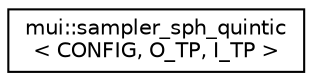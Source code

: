 digraph "Graphical Class Hierarchy"
{
 // LATEX_PDF_SIZE
  edge [fontname="Helvetica",fontsize="10",labelfontname="Helvetica",labelfontsize="10"];
  node [fontname="Helvetica",fontsize="10",shape=record];
  rankdir="LR";
  Node0 [label="mui::sampler_sph_quintic\l\< CONFIG, O_TP, I_TP \>",height=0.2,width=0.4,color="black", fillcolor="white", style="filled",URL="$classmui_1_1sampler__sph__quintic.html",tooltip=" "];
}
